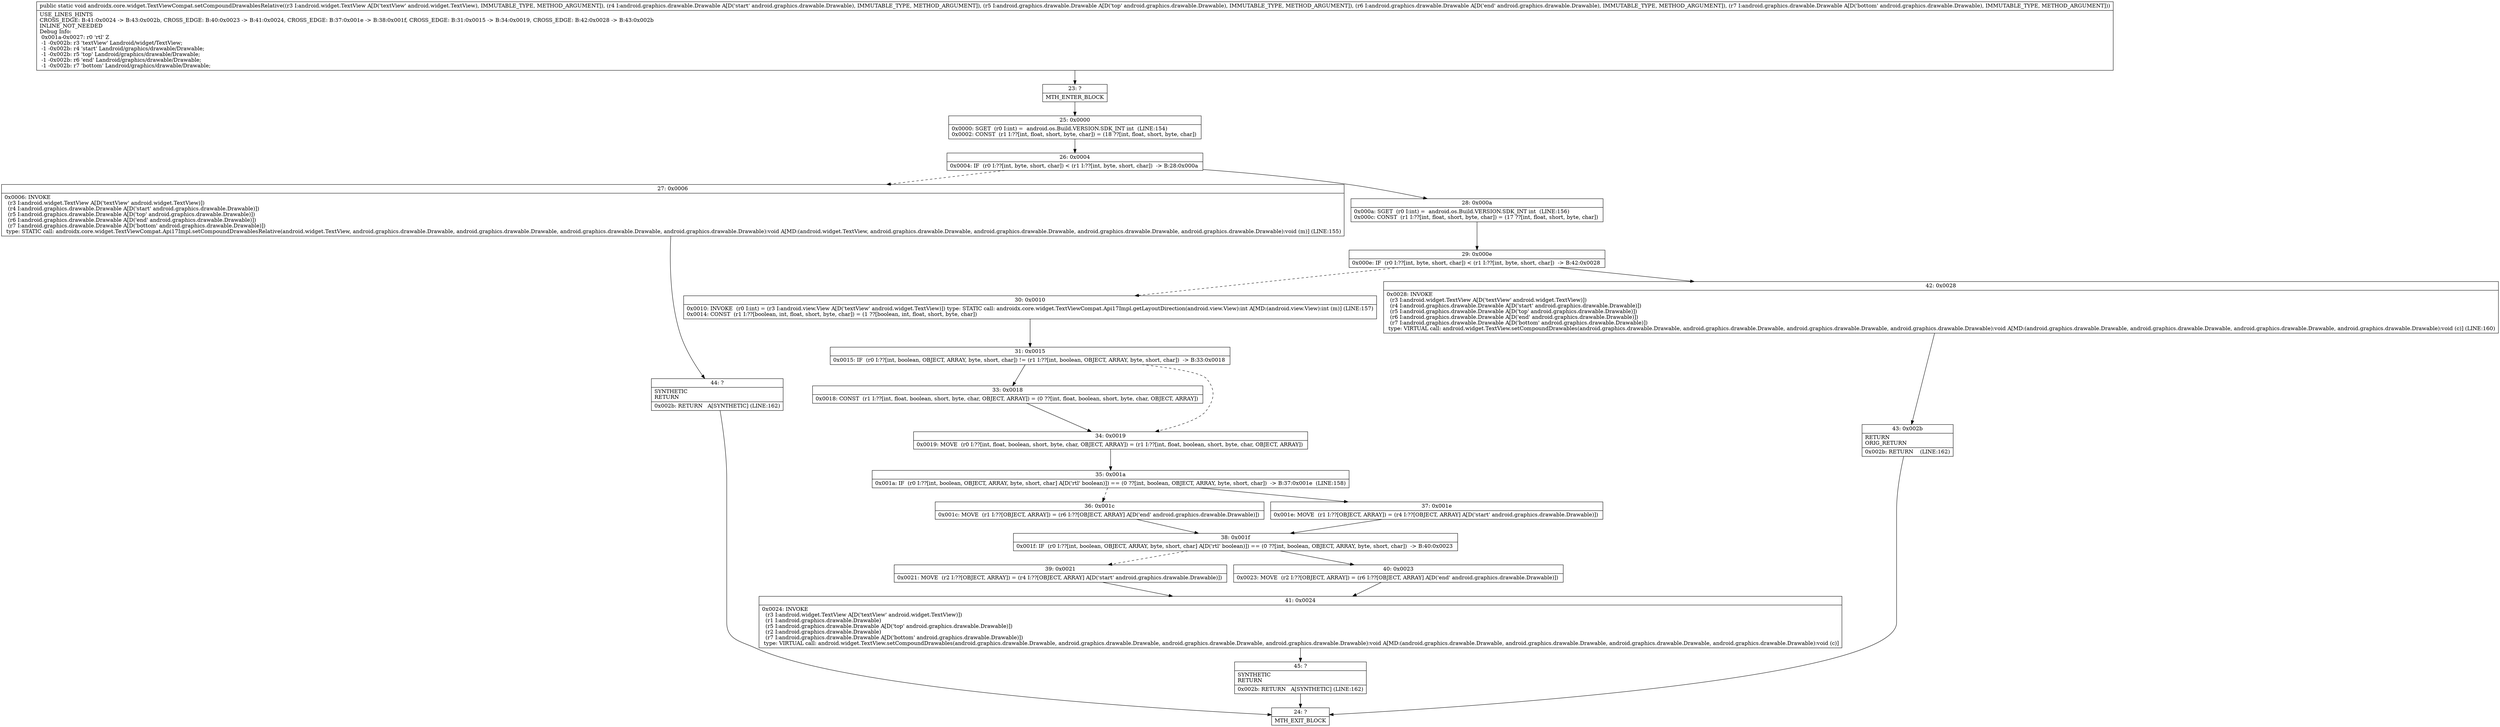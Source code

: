 digraph "CFG forandroidx.core.widget.TextViewCompat.setCompoundDrawablesRelative(Landroid\/widget\/TextView;Landroid\/graphics\/drawable\/Drawable;Landroid\/graphics\/drawable\/Drawable;Landroid\/graphics\/drawable\/Drawable;Landroid\/graphics\/drawable\/Drawable;)V" {
Node_23 [shape=record,label="{23\:\ ?|MTH_ENTER_BLOCK\l}"];
Node_25 [shape=record,label="{25\:\ 0x0000|0x0000: SGET  (r0 I:int) =  android.os.Build.VERSION.SDK_INT int  (LINE:154)\l0x0002: CONST  (r1 I:??[int, float, short, byte, char]) = (18 ??[int, float, short, byte, char]) \l}"];
Node_26 [shape=record,label="{26\:\ 0x0004|0x0004: IF  (r0 I:??[int, byte, short, char]) \< (r1 I:??[int, byte, short, char])  \-\> B:28:0x000a \l}"];
Node_27 [shape=record,label="{27\:\ 0x0006|0x0006: INVOKE  \l  (r3 I:android.widget.TextView A[D('textView' android.widget.TextView)])\l  (r4 I:android.graphics.drawable.Drawable A[D('start' android.graphics.drawable.Drawable)])\l  (r5 I:android.graphics.drawable.Drawable A[D('top' android.graphics.drawable.Drawable)])\l  (r6 I:android.graphics.drawable.Drawable A[D('end' android.graphics.drawable.Drawable)])\l  (r7 I:android.graphics.drawable.Drawable A[D('bottom' android.graphics.drawable.Drawable)])\l type: STATIC call: androidx.core.widget.TextViewCompat.Api17Impl.setCompoundDrawablesRelative(android.widget.TextView, android.graphics.drawable.Drawable, android.graphics.drawable.Drawable, android.graphics.drawable.Drawable, android.graphics.drawable.Drawable):void A[MD:(android.widget.TextView, android.graphics.drawable.Drawable, android.graphics.drawable.Drawable, android.graphics.drawable.Drawable, android.graphics.drawable.Drawable):void (m)] (LINE:155)\l}"];
Node_44 [shape=record,label="{44\:\ ?|SYNTHETIC\lRETURN\l|0x002b: RETURN   A[SYNTHETIC] (LINE:162)\l}"];
Node_24 [shape=record,label="{24\:\ ?|MTH_EXIT_BLOCK\l}"];
Node_28 [shape=record,label="{28\:\ 0x000a|0x000a: SGET  (r0 I:int) =  android.os.Build.VERSION.SDK_INT int  (LINE:156)\l0x000c: CONST  (r1 I:??[int, float, short, byte, char]) = (17 ??[int, float, short, byte, char]) \l}"];
Node_29 [shape=record,label="{29\:\ 0x000e|0x000e: IF  (r0 I:??[int, byte, short, char]) \< (r1 I:??[int, byte, short, char])  \-\> B:42:0x0028 \l}"];
Node_30 [shape=record,label="{30\:\ 0x0010|0x0010: INVOKE  (r0 I:int) = (r3 I:android.view.View A[D('textView' android.widget.TextView)]) type: STATIC call: androidx.core.widget.TextViewCompat.Api17Impl.getLayoutDirection(android.view.View):int A[MD:(android.view.View):int (m)] (LINE:157)\l0x0014: CONST  (r1 I:??[boolean, int, float, short, byte, char]) = (1 ??[boolean, int, float, short, byte, char]) \l}"];
Node_31 [shape=record,label="{31\:\ 0x0015|0x0015: IF  (r0 I:??[int, boolean, OBJECT, ARRAY, byte, short, char]) != (r1 I:??[int, boolean, OBJECT, ARRAY, byte, short, char])  \-\> B:33:0x0018 \l}"];
Node_33 [shape=record,label="{33\:\ 0x0018|0x0018: CONST  (r1 I:??[int, float, boolean, short, byte, char, OBJECT, ARRAY]) = (0 ??[int, float, boolean, short, byte, char, OBJECT, ARRAY]) \l}"];
Node_34 [shape=record,label="{34\:\ 0x0019|0x0019: MOVE  (r0 I:??[int, float, boolean, short, byte, char, OBJECT, ARRAY]) = (r1 I:??[int, float, boolean, short, byte, char, OBJECT, ARRAY]) \l}"];
Node_35 [shape=record,label="{35\:\ 0x001a|0x001a: IF  (r0 I:??[int, boolean, OBJECT, ARRAY, byte, short, char] A[D('rtl' boolean)]) == (0 ??[int, boolean, OBJECT, ARRAY, byte, short, char])  \-\> B:37:0x001e  (LINE:158)\l}"];
Node_36 [shape=record,label="{36\:\ 0x001c|0x001c: MOVE  (r1 I:??[OBJECT, ARRAY]) = (r6 I:??[OBJECT, ARRAY] A[D('end' android.graphics.drawable.Drawable)]) \l}"];
Node_38 [shape=record,label="{38\:\ 0x001f|0x001f: IF  (r0 I:??[int, boolean, OBJECT, ARRAY, byte, short, char] A[D('rtl' boolean)]) == (0 ??[int, boolean, OBJECT, ARRAY, byte, short, char])  \-\> B:40:0x0023 \l}"];
Node_39 [shape=record,label="{39\:\ 0x0021|0x0021: MOVE  (r2 I:??[OBJECT, ARRAY]) = (r4 I:??[OBJECT, ARRAY] A[D('start' android.graphics.drawable.Drawable)]) \l}"];
Node_41 [shape=record,label="{41\:\ 0x0024|0x0024: INVOKE  \l  (r3 I:android.widget.TextView A[D('textView' android.widget.TextView)])\l  (r1 I:android.graphics.drawable.Drawable)\l  (r5 I:android.graphics.drawable.Drawable A[D('top' android.graphics.drawable.Drawable)])\l  (r2 I:android.graphics.drawable.Drawable)\l  (r7 I:android.graphics.drawable.Drawable A[D('bottom' android.graphics.drawable.Drawable)])\l type: VIRTUAL call: android.widget.TextView.setCompoundDrawables(android.graphics.drawable.Drawable, android.graphics.drawable.Drawable, android.graphics.drawable.Drawable, android.graphics.drawable.Drawable):void A[MD:(android.graphics.drawable.Drawable, android.graphics.drawable.Drawable, android.graphics.drawable.Drawable, android.graphics.drawable.Drawable):void (c)]\l}"];
Node_45 [shape=record,label="{45\:\ ?|SYNTHETIC\lRETURN\l|0x002b: RETURN   A[SYNTHETIC] (LINE:162)\l}"];
Node_40 [shape=record,label="{40\:\ 0x0023|0x0023: MOVE  (r2 I:??[OBJECT, ARRAY]) = (r6 I:??[OBJECT, ARRAY] A[D('end' android.graphics.drawable.Drawable)]) \l}"];
Node_37 [shape=record,label="{37\:\ 0x001e|0x001e: MOVE  (r1 I:??[OBJECT, ARRAY]) = (r4 I:??[OBJECT, ARRAY] A[D('start' android.graphics.drawable.Drawable)]) \l}"];
Node_42 [shape=record,label="{42\:\ 0x0028|0x0028: INVOKE  \l  (r3 I:android.widget.TextView A[D('textView' android.widget.TextView)])\l  (r4 I:android.graphics.drawable.Drawable A[D('start' android.graphics.drawable.Drawable)])\l  (r5 I:android.graphics.drawable.Drawable A[D('top' android.graphics.drawable.Drawable)])\l  (r6 I:android.graphics.drawable.Drawable A[D('end' android.graphics.drawable.Drawable)])\l  (r7 I:android.graphics.drawable.Drawable A[D('bottom' android.graphics.drawable.Drawable)])\l type: VIRTUAL call: android.widget.TextView.setCompoundDrawables(android.graphics.drawable.Drawable, android.graphics.drawable.Drawable, android.graphics.drawable.Drawable, android.graphics.drawable.Drawable):void A[MD:(android.graphics.drawable.Drawable, android.graphics.drawable.Drawable, android.graphics.drawable.Drawable, android.graphics.drawable.Drawable):void (c)] (LINE:160)\l}"];
Node_43 [shape=record,label="{43\:\ 0x002b|RETURN\lORIG_RETURN\l|0x002b: RETURN    (LINE:162)\l}"];
MethodNode[shape=record,label="{public static void androidx.core.widget.TextViewCompat.setCompoundDrawablesRelative((r3 I:android.widget.TextView A[D('textView' android.widget.TextView), IMMUTABLE_TYPE, METHOD_ARGUMENT]), (r4 I:android.graphics.drawable.Drawable A[D('start' android.graphics.drawable.Drawable), IMMUTABLE_TYPE, METHOD_ARGUMENT]), (r5 I:android.graphics.drawable.Drawable A[D('top' android.graphics.drawable.Drawable), IMMUTABLE_TYPE, METHOD_ARGUMENT]), (r6 I:android.graphics.drawable.Drawable A[D('end' android.graphics.drawable.Drawable), IMMUTABLE_TYPE, METHOD_ARGUMENT]), (r7 I:android.graphics.drawable.Drawable A[D('bottom' android.graphics.drawable.Drawable), IMMUTABLE_TYPE, METHOD_ARGUMENT]))  | USE_LINES_HINTS\lCROSS_EDGE: B:41:0x0024 \-\> B:43:0x002b, CROSS_EDGE: B:40:0x0023 \-\> B:41:0x0024, CROSS_EDGE: B:37:0x001e \-\> B:38:0x001f, CROSS_EDGE: B:31:0x0015 \-\> B:34:0x0019, CROSS_EDGE: B:42:0x0028 \-\> B:43:0x002b\lINLINE_NOT_NEEDED\lDebug Info:\l  0x001a\-0x0027: r0 'rtl' Z\l  \-1 \-0x002b: r3 'textView' Landroid\/widget\/TextView;\l  \-1 \-0x002b: r4 'start' Landroid\/graphics\/drawable\/Drawable;\l  \-1 \-0x002b: r5 'top' Landroid\/graphics\/drawable\/Drawable;\l  \-1 \-0x002b: r6 'end' Landroid\/graphics\/drawable\/Drawable;\l  \-1 \-0x002b: r7 'bottom' Landroid\/graphics\/drawable\/Drawable;\l}"];
MethodNode -> Node_23;Node_23 -> Node_25;
Node_25 -> Node_26;
Node_26 -> Node_27[style=dashed];
Node_26 -> Node_28;
Node_27 -> Node_44;
Node_44 -> Node_24;
Node_28 -> Node_29;
Node_29 -> Node_30[style=dashed];
Node_29 -> Node_42;
Node_30 -> Node_31;
Node_31 -> Node_33;
Node_31 -> Node_34[style=dashed];
Node_33 -> Node_34;
Node_34 -> Node_35;
Node_35 -> Node_36[style=dashed];
Node_35 -> Node_37;
Node_36 -> Node_38;
Node_38 -> Node_39[style=dashed];
Node_38 -> Node_40;
Node_39 -> Node_41;
Node_41 -> Node_45;
Node_45 -> Node_24;
Node_40 -> Node_41;
Node_37 -> Node_38;
Node_42 -> Node_43;
Node_43 -> Node_24;
}

